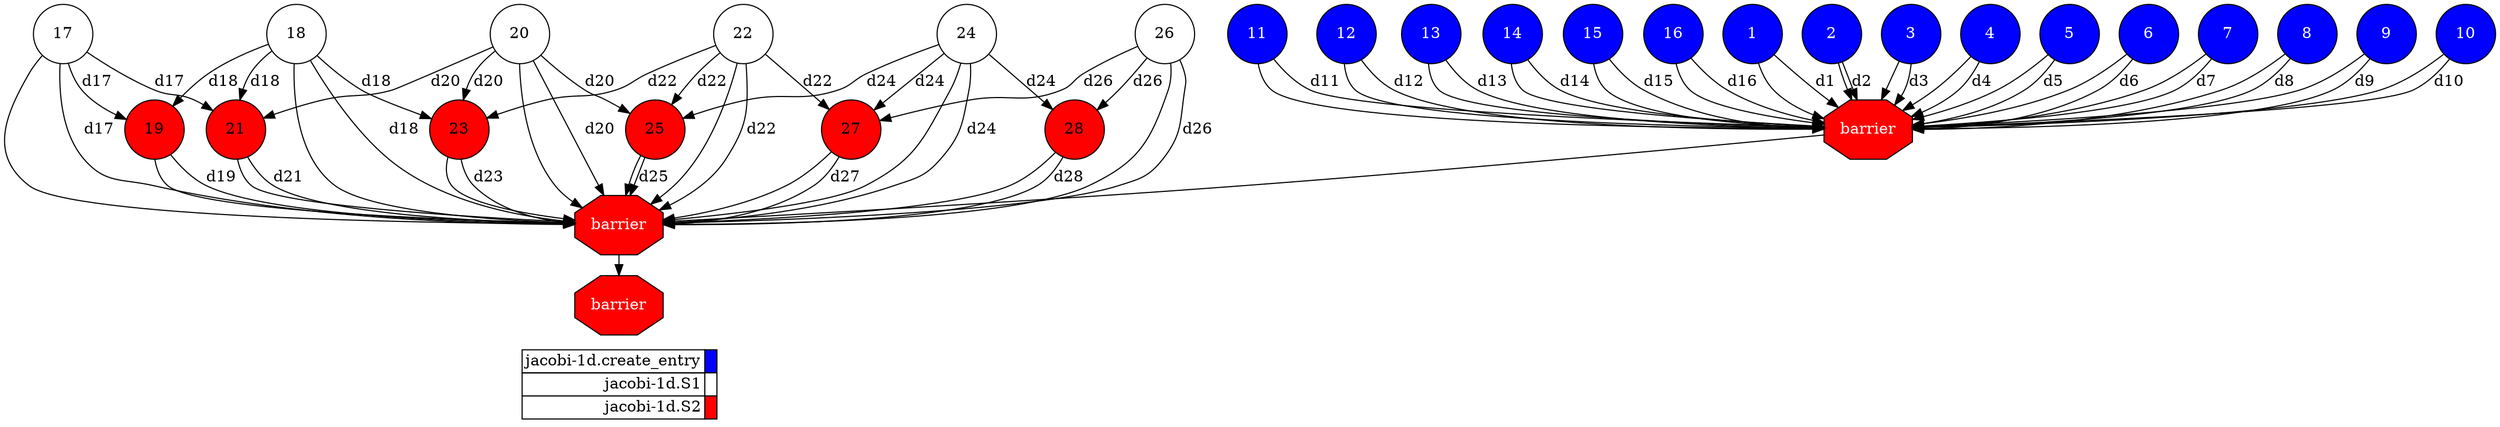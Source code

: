 digraph {
  rankdir=TB;
  labeljust="l";
  subgraph dependence_graph {
    ranksep=0.20;
    node[height=0.75];

1[shape=circle, style=filled fillcolor="#0000ff" fontcolor="#ffffff"];
2[shape=circle, style=filled fillcolor="#0000ff" fontcolor="#ffffff"];
3[shape=circle, style=filled fillcolor="#0000ff" fontcolor="#ffffff"];
4[shape=circle, style=filled fillcolor="#0000ff" fontcolor="#ffffff"];
5[shape=circle, style=filled fillcolor="#0000ff" fontcolor="#ffffff"];
6[shape=circle, style=filled fillcolor="#0000ff" fontcolor="#ffffff"];
7[shape=circle, style=filled fillcolor="#0000ff" fontcolor="#ffffff"];
8[shape=circle, style=filled fillcolor="#0000ff" fontcolor="#ffffff"];
9[shape=circle, style=filled fillcolor="#0000ff" fontcolor="#ffffff"];
10[shape=circle, style=filled fillcolor="#0000ff" fontcolor="#ffffff"];
11[shape=circle, style=filled fillcolor="#0000ff" fontcolor="#ffffff"];
12[shape=circle, style=filled fillcolor="#0000ff" fontcolor="#ffffff"];
13[shape=circle, style=filled fillcolor="#0000ff" fontcolor="#ffffff"];
14[shape=circle, style=filled fillcolor="#0000ff" fontcolor="#ffffff"];
15[shape=circle, style=filled fillcolor="#0000ff" fontcolor="#ffffff"];
16[shape=circle, style=filled fillcolor="#0000ff" fontcolor="#ffffff"];
Synchro1[label="barrier", shape=octagon, style=filled fillcolor="#ff0000" fontcolor="#FFFFFF"];
5 -> Synchro1;
13 -> Synchro1;
1 -> Synchro1;
2 -> Synchro1;
14 -> Synchro1;
15 -> Synchro1;
11 -> Synchro1;
6 -> Synchro1;
7 -> Synchro1;
10 -> Synchro1;
12 -> Synchro1;
3 -> Synchro1;
8 -> Synchro1;
9 -> Synchro1;
16 -> Synchro1;
4 -> Synchro1;
1 -> Synchro1[ label="d1" ];
2 -> Synchro1[ label="d2" ];
3 -> Synchro1[ label="d3" ];
4 -> Synchro1[ label="d4" ];
5 -> Synchro1[ label="d5" ];
6 -> Synchro1[ label="d6" ];
7 -> Synchro1[ label="d7" ];
8 -> Synchro1[ label="d8" ];
9 -> Synchro1[ label="d9" ];
10 -> Synchro1[ label="d10" ];
11 -> Synchro1[ label="d11" ];
12 -> Synchro1[ label="d12" ];
13 -> Synchro1[ label="d13" ];
14 -> Synchro1[ label="d14" ];
15 -> Synchro1[ label="d15" ];
16 -> Synchro1[ label="d16" ];
17[shape=circle, style=filled fillcolor="#ffffff" fontcolor="#000000"];
18[shape=circle, style=filled fillcolor="#ffffff" fontcolor="#000000"];
19[shape=circle, style=filled fillcolor="#ff0000" fontcolor="#000000"];
17 -> 19[ label="d17" ];
18 -> 19[ label="d18" ];
20[shape=circle, style=filled fillcolor="#ffffff" fontcolor="#000000"];
21[shape=circle, style=filled fillcolor="#ff0000" fontcolor="#000000"];
17 -> 21[ label="d17" ];
18 -> 21[ label="d18" ];
20 -> 21[ label="d20" ];
22[shape=circle, style=filled fillcolor="#ffffff" fontcolor="#000000"];
23[shape=circle, style=filled fillcolor="#ff0000" fontcolor="#000000"];
18 -> 23[ label="d18" ];
20 -> 23[ label="d20" ];
22 -> 23[ label="d22" ];
24[shape=circle, style=filled fillcolor="#ffffff" fontcolor="#000000"];
25[shape=circle, style=filled fillcolor="#ff0000" fontcolor="#000000"];
20 -> 25[ label="d20" ];
22 -> 25[ label="d22" ];
24 -> 25[ label="d24" ];
26[shape=circle, style=filled fillcolor="#ffffff" fontcolor="#000000"];
27[shape=circle, style=filled fillcolor="#ff0000" fontcolor="#000000"];
22 -> 27[ label="d22" ];
24 -> 27[ label="d24" ];
26 -> 27[ label="d26" ];
28[shape=circle, style=filled fillcolor="#ff0000" fontcolor="#000000"];
24 -> 28[ label="d24" ];
26 -> 28[ label="d26" ];
Synchro2[label="barrier", shape=octagon, style=filled fillcolor="#ff0000" fontcolor="#FFFFFF"];
Synchro1 -> Synchro2;
21 -> Synchro2;
27 -> Synchro2;
17 -> Synchro2;
19 -> Synchro2;
22 -> Synchro2;
26 -> Synchro2;
18 -> Synchro2;
24 -> Synchro2;
23 -> Synchro2;
25 -> Synchro2;
28 -> Synchro2;
20 -> Synchro2;
19 -> Synchro2[ label="d19" ];
21 -> Synchro2[ label="d21" ];
23 -> Synchro2[ label="d23" ];
25 -> Synchro2[ label="d25" ];
27 -> Synchro2[ label="d27" ];
28 -> Synchro2[ label="d28" ];
17 -> Synchro2[ label="d17" ];
18 -> Synchro2[ label="d18" ];
20 -> Synchro2[ label="d20" ];
22 -> Synchro2[ label="d22" ];
24 -> Synchro2[ label="d24" ];
26 -> Synchro2[ label="d26" ];
Synchro3[label="barrier", shape=octagon, style=filled fillcolor="#ff0000" fontcolor="#FFFFFF"];
Synchro2 -> Synchro3;  }
  subgraph legend {
    rank=sink;
    node [shape=plaintext, height=0.75];
    ranksep=0.20;
    label = "Legend";
    key [label=<
      <table border="0" cellpadding="2" cellspacing="0" cellborder="1">
<tr>
<td align="right">jacobi-1d.create_entry</td>
<td bgcolor="#0000ff">&nbsp;</td>
</tr>
<tr>
<td align="right">jacobi-1d.S1</td>
<td bgcolor="#ffffff">&nbsp;</td>
</tr>
<tr>
<td align="right">jacobi-1d.S2</td>
<td bgcolor="#ff0000">&nbsp;</td>
</tr>
      </table>
    >]
  }
}
